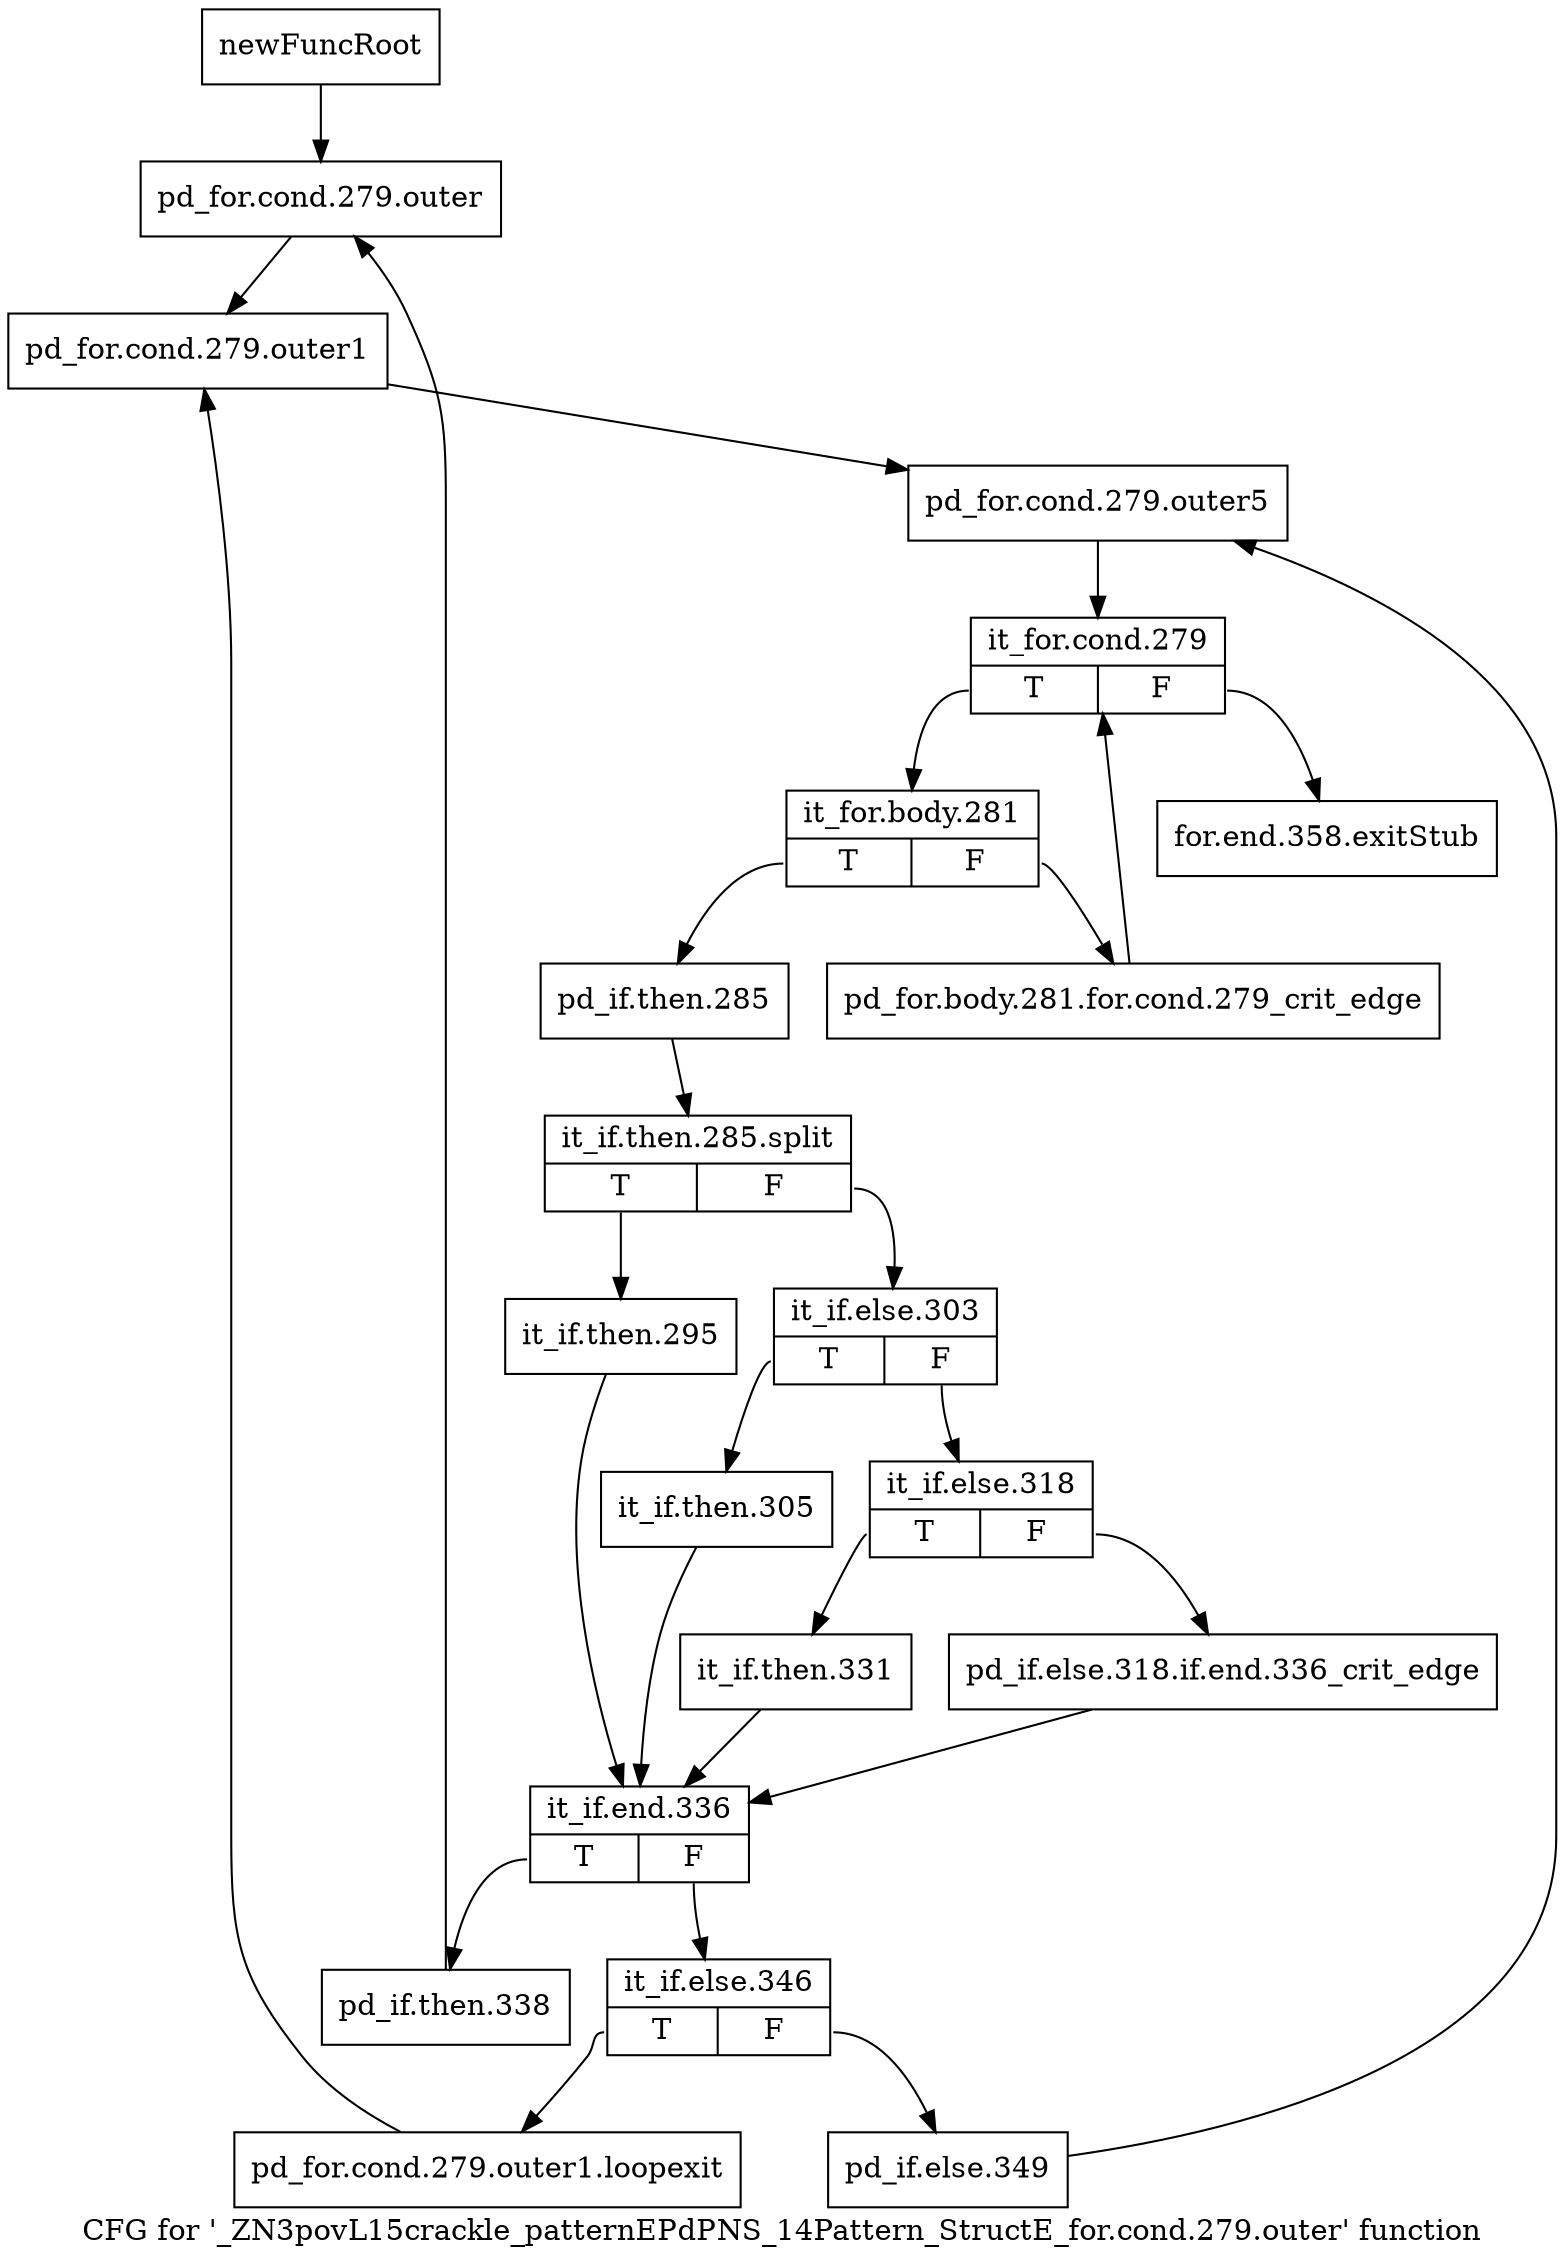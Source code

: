 digraph "CFG for '_ZN3povL15crackle_patternEPdPNS_14Pattern_StructE_for.cond.279.outer' function" {
	label="CFG for '_ZN3povL15crackle_patternEPdPNS_14Pattern_StructE_for.cond.279.outer' function";

	Node0x297ef40 [shape=record,label="{newFuncRoot}"];
	Node0x297ef40 -> Node0x297efe0;
	Node0x297ef90 [shape=record,label="{for.end.358.exitStub}"];
	Node0x297efe0 [shape=record,label="{pd_for.cond.279.outer}"];
	Node0x297efe0 -> Node0x297f030;
	Node0x297f030 [shape=record,label="{pd_for.cond.279.outer1}"];
	Node0x297f030 -> Node0x297f080;
	Node0x297f080 [shape=record,label="{pd_for.cond.279.outer5}"];
	Node0x297f080 -> Node0x297f0d0;
	Node0x297f0d0 [shape=record,label="{it_for.cond.279|{<s0>T|<s1>F}}"];
	Node0x297f0d0:s0 -> Node0x297f120;
	Node0x297f0d0:s1 -> Node0x297ef90;
	Node0x297f120 [shape=record,label="{it_for.body.281|{<s0>T|<s1>F}}"];
	Node0x297f120:s0 -> Node0x297f1c0;
	Node0x297f120:s1 -> Node0x297f170;
	Node0x297f170 [shape=record,label="{pd_for.body.281.for.cond.279_crit_edge}"];
	Node0x297f170 -> Node0x297f0d0;
	Node0x297f1c0 [shape=record,label="{pd_if.then.285}"];
	Node0x297f1c0 -> Node0x37edcb0;
	Node0x37edcb0 [shape=record,label="{it_if.then.285.split|{<s0>T|<s1>F}}"];
	Node0x37edcb0:s0 -> Node0x297f3a0;
	Node0x37edcb0:s1 -> Node0x297f210;
	Node0x297f210 [shape=record,label="{it_if.else.303|{<s0>T|<s1>F}}"];
	Node0x297f210:s0 -> Node0x297f350;
	Node0x297f210:s1 -> Node0x297f260;
	Node0x297f260 [shape=record,label="{it_if.else.318|{<s0>T|<s1>F}}"];
	Node0x297f260:s0 -> Node0x297f300;
	Node0x297f260:s1 -> Node0x297f2b0;
	Node0x297f2b0 [shape=record,label="{pd_if.else.318.if.end.336_crit_edge}"];
	Node0x297f2b0 -> Node0x297f3f0;
	Node0x297f300 [shape=record,label="{it_if.then.331}"];
	Node0x297f300 -> Node0x297f3f0;
	Node0x297f350 [shape=record,label="{it_if.then.305}"];
	Node0x297f350 -> Node0x297f3f0;
	Node0x297f3a0 [shape=record,label="{it_if.then.295}"];
	Node0x297f3a0 -> Node0x297f3f0;
	Node0x297f3f0 [shape=record,label="{it_if.end.336|{<s0>T|<s1>F}}"];
	Node0x297f3f0:s0 -> Node0x297f530;
	Node0x297f3f0:s1 -> Node0x297f440;
	Node0x297f440 [shape=record,label="{it_if.else.346|{<s0>T|<s1>F}}"];
	Node0x297f440:s0 -> Node0x297f4e0;
	Node0x297f440:s1 -> Node0x297f490;
	Node0x297f490 [shape=record,label="{pd_if.else.349}"];
	Node0x297f490 -> Node0x297f080;
	Node0x297f4e0 [shape=record,label="{pd_for.cond.279.outer1.loopexit}"];
	Node0x297f4e0 -> Node0x297f030;
	Node0x297f530 [shape=record,label="{pd_if.then.338}"];
	Node0x297f530 -> Node0x297efe0;
}
